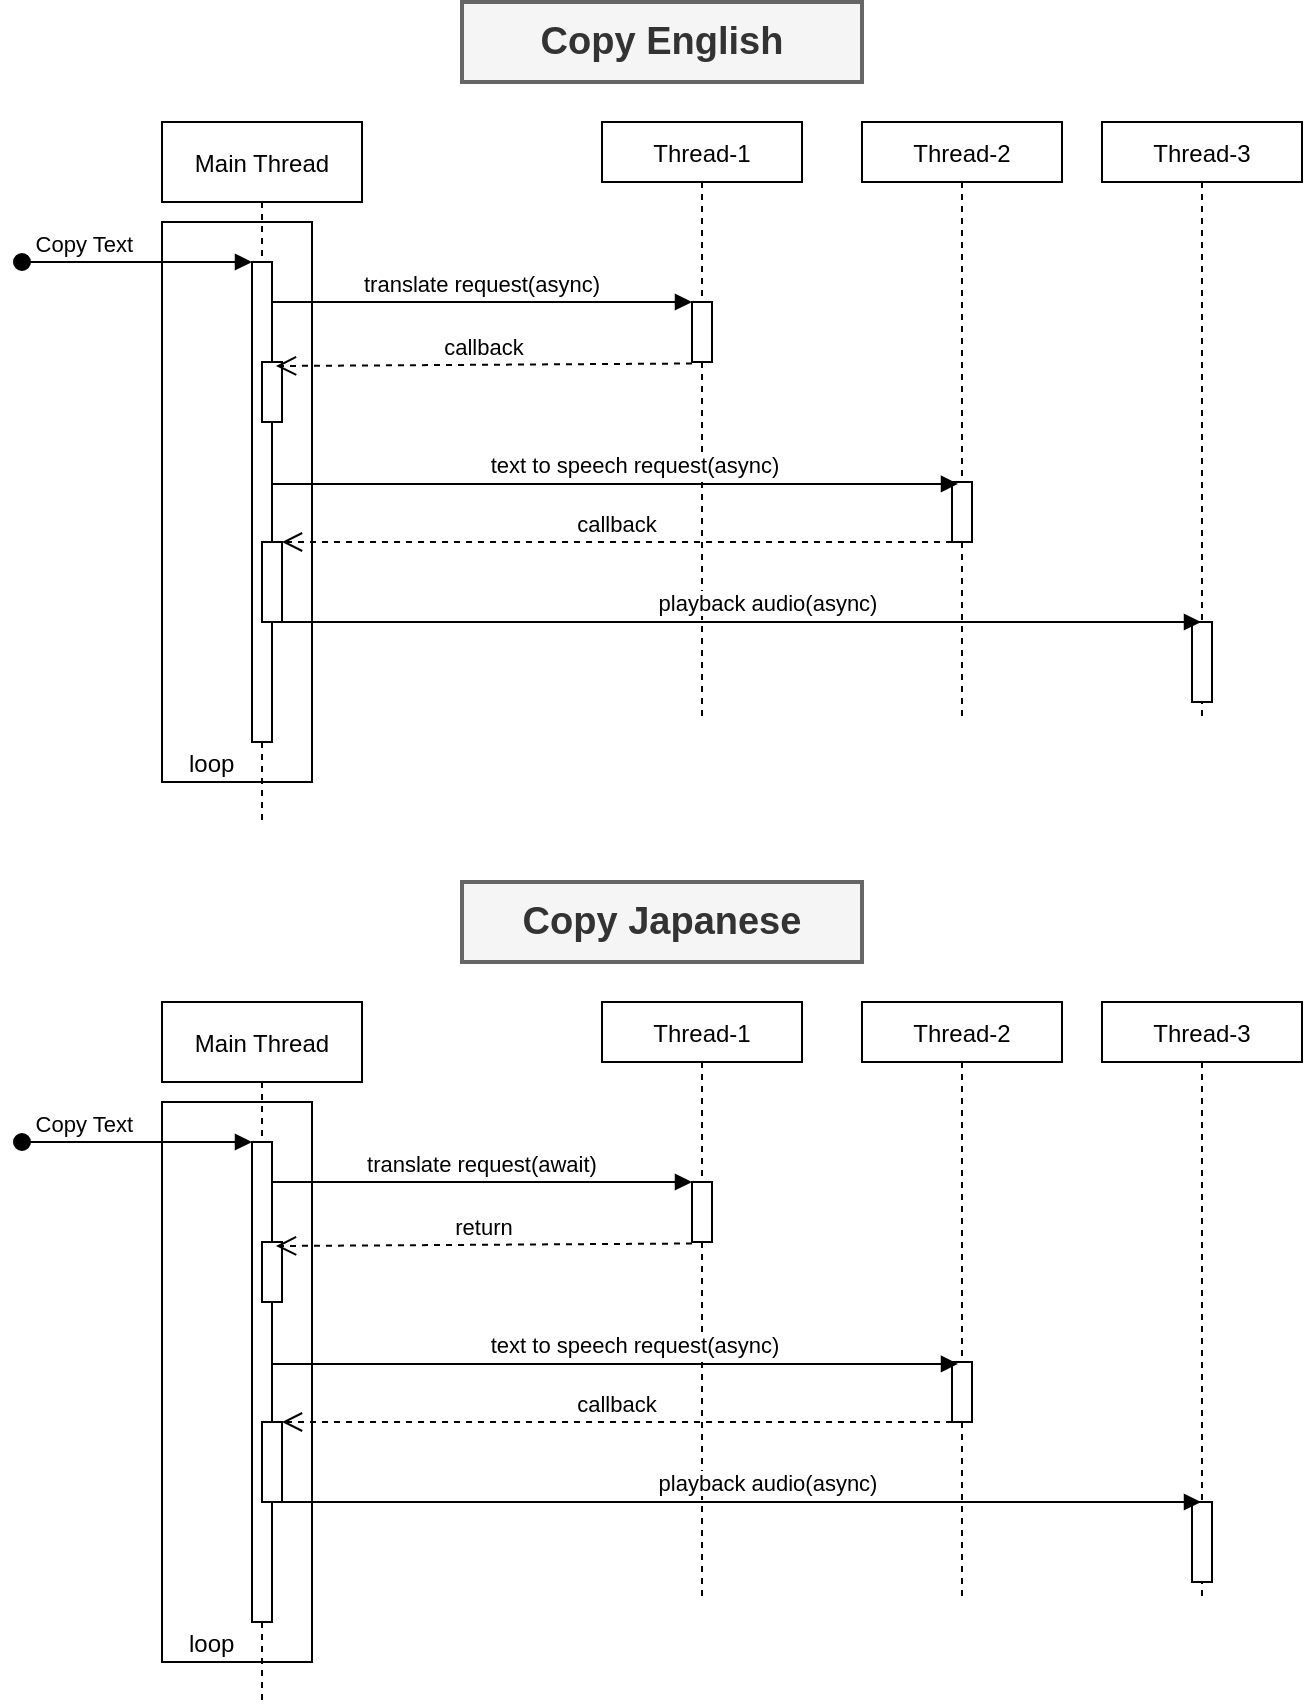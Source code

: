 <mxfile version="14.6.9" type="github">
  <diagram id="kgpKYQtTHZ0yAKxKKP6v" name="Page-1">
    <mxGraphModel dx="1422" dy="762" grid="1" gridSize="10" guides="1" tooltips="1" connect="1" arrows="1" fold="1" page="1" pageScale="1" pageWidth="850" pageHeight="1100" math="0" shadow="0">
      <root>
        <mxCell id="0" />
        <mxCell id="1" parent="0" />
        <mxCell id="JTx4G79-5E-FjnBDEjon-37" value="Thread-3" style="shape=umlLifeline;perimeter=lifelinePerimeter;container=1;collapsible=0;recursiveResize=0;rounded=0;shadow=0;strokeWidth=1;size=30;" vertex="1" parent="1">
          <mxGeometry x="590" y="80" width="100" height="300" as="geometry" />
        </mxCell>
        <mxCell id="JTx4G79-5E-FjnBDEjon-38" value="" style="points=[];perimeter=orthogonalPerimeter;rounded=0;shadow=0;strokeWidth=1;" vertex="1" parent="JTx4G79-5E-FjnBDEjon-37">
          <mxGeometry x="45" y="250" width="10" height="40" as="geometry" />
        </mxCell>
        <mxCell id="JTx4G79-5E-FjnBDEjon-15" value="" style="verticalLabelPosition=bottom;verticalAlign=top;html=1;shape=mxgraph.basic.rect;fillColor2=none;strokeWidth=1;size=20;indent=5;shadow=0;fontSize=19;fillColor=none;" vertex="1" parent="1">
          <mxGeometry x="120" y="130" width="75" height="280" as="geometry" />
        </mxCell>
        <mxCell id="3nuBFxr9cyL0pnOWT2aG-1" value="Main Thread" style="shape=umlLifeline;perimeter=lifelinePerimeter;container=1;collapsible=0;recursiveResize=0;rounded=0;shadow=0;strokeWidth=1;" parent="1" vertex="1">
          <mxGeometry x="120" y="80" width="100" height="350" as="geometry" />
        </mxCell>
        <mxCell id="3nuBFxr9cyL0pnOWT2aG-2" value="" style="points=[];perimeter=orthogonalPerimeter;rounded=0;shadow=0;strokeWidth=1;" parent="3nuBFxr9cyL0pnOWT2aG-1" vertex="1">
          <mxGeometry x="45" y="70" width="10" height="240" as="geometry" />
        </mxCell>
        <mxCell id="3nuBFxr9cyL0pnOWT2aG-3" value="Copy Text" style="verticalAlign=bottom;startArrow=oval;endArrow=block;startSize=8;shadow=0;strokeWidth=1;align=right;" parent="3nuBFxr9cyL0pnOWT2aG-1" target="3nuBFxr9cyL0pnOWT2aG-2" edge="1">
          <mxGeometry relative="1" as="geometry">
            <mxPoint x="-70" y="70" as="sourcePoint" />
          </mxGeometry>
        </mxCell>
        <mxCell id="JTx4G79-5E-FjnBDEjon-9" value="" style="points=[];perimeter=orthogonalPerimeter;rounded=0;shadow=0;strokeWidth=1;" vertex="1" parent="3nuBFxr9cyL0pnOWT2aG-1">
          <mxGeometry x="50" y="210" width="10" height="40" as="geometry" />
        </mxCell>
        <mxCell id="JTx4G79-5E-FjnBDEjon-36" value="" style="points=[];perimeter=orthogonalPerimeter;rounded=0;shadow=0;strokeWidth=1;" vertex="1" parent="3nuBFxr9cyL0pnOWT2aG-1">
          <mxGeometry x="50" y="120" width="10" height="30" as="geometry" />
        </mxCell>
        <mxCell id="3nuBFxr9cyL0pnOWT2aG-5" value="Thread-1" style="shape=umlLifeline;perimeter=lifelinePerimeter;container=1;collapsible=0;recursiveResize=0;rounded=0;shadow=0;strokeWidth=1;size=30;" parent="1" vertex="1">
          <mxGeometry x="340" y="80" width="100" height="300" as="geometry" />
        </mxCell>
        <mxCell id="3nuBFxr9cyL0pnOWT2aG-6" value="" style="points=[];perimeter=orthogonalPerimeter;rounded=0;shadow=0;strokeWidth=1;" parent="3nuBFxr9cyL0pnOWT2aG-5" vertex="1">
          <mxGeometry x="45" y="90" width="10" height="30" as="geometry" />
        </mxCell>
        <mxCell id="3nuBFxr9cyL0pnOWT2aG-7" value="callback" style="verticalAlign=bottom;endArrow=open;dashed=1;endSize=8;shadow=0;strokeWidth=1;exitX=0;exitY=1.025;exitDx=0;exitDy=0;exitPerimeter=0;entryX=0.7;entryY=0.067;entryDx=0;entryDy=0;entryPerimeter=0;" parent="1" source="3nuBFxr9cyL0pnOWT2aG-6" target="JTx4G79-5E-FjnBDEjon-36" edge="1">
          <mxGeometry relative="1" as="geometry">
            <mxPoint x="180" y="200" as="targetPoint" />
            <mxPoint x="421" y="250" as="sourcePoint" />
            <Array as="points" />
          </mxGeometry>
        </mxCell>
        <mxCell id="3nuBFxr9cyL0pnOWT2aG-8" value="translate request(async)" style="verticalAlign=bottom;endArrow=block;entryX=0;entryY=0;shadow=0;strokeWidth=1;" parent="1" source="3nuBFxr9cyL0pnOWT2aG-2" target="3nuBFxr9cyL0pnOWT2aG-6" edge="1">
          <mxGeometry relative="1" as="geometry">
            <mxPoint x="275" y="160" as="sourcePoint" />
          </mxGeometry>
        </mxCell>
        <mxCell id="JTx4G79-5E-FjnBDEjon-1" value="Thread-2" style="shape=umlLifeline;perimeter=lifelinePerimeter;container=1;collapsible=0;recursiveResize=0;rounded=0;shadow=0;strokeWidth=1;size=30;" vertex="1" parent="1">
          <mxGeometry x="470" y="80" width="100" height="300" as="geometry" />
        </mxCell>
        <mxCell id="JTx4G79-5E-FjnBDEjon-11" value="" style="points=[];perimeter=orthogonalPerimeter;rounded=0;shadow=0;strokeWidth=1;" vertex="1" parent="JTx4G79-5E-FjnBDEjon-1">
          <mxGeometry x="45" y="180" width="10" height="30" as="geometry" />
        </mxCell>
        <mxCell id="JTx4G79-5E-FjnBDEjon-5" value="Copy English" style="text;html=1;strokeColor=#666666;fillColor=#f5f5f5;align=center;verticalAlign=middle;whiteSpace=wrap;rounded=0;strokeWidth=2;perimeterSpacing=0;shadow=0;fontSize=19;fontStyle=1;fontColor=#333333;" vertex="1" parent="1">
          <mxGeometry x="270" y="20" width="200" height="40" as="geometry" />
        </mxCell>
        <mxCell id="JTx4G79-5E-FjnBDEjon-10" value="text to speech request(async)" style="verticalAlign=middle;endArrow=block;shadow=0;strokeWidth=1;entryX=0.3;entryY=0.033;entryDx=0;entryDy=0;entryPerimeter=0;" edge="1" parent="1" source="3nuBFxr9cyL0pnOWT2aG-2" target="JTx4G79-5E-FjnBDEjon-11">
          <mxGeometry x="0.059" y="10" relative="1" as="geometry">
            <mxPoint x="230" y="261" as="sourcePoint" />
            <mxPoint x="390" y="220" as="targetPoint" />
            <mxPoint as="offset" />
          </mxGeometry>
        </mxCell>
        <mxCell id="JTx4G79-5E-FjnBDEjon-14" value="callback" style="verticalAlign=bottom;endArrow=open;dashed=1;endSize=8;shadow=0;strokeWidth=1;exitX=0;exitY=1;exitDx=0;exitDy=0;exitPerimeter=0;" edge="1" parent="1" source="JTx4G79-5E-FjnBDEjon-11" target="JTx4G79-5E-FjnBDEjon-9">
          <mxGeometry relative="1" as="geometry">
            <mxPoint x="290" y="290" as="targetPoint" />
            <mxPoint x="385" y="270.75" as="sourcePoint" />
            <Array as="points" />
          </mxGeometry>
        </mxCell>
        <mxCell id="JTx4G79-5E-FjnBDEjon-17" value="loop" style="text;strokeColor=none;fillColor=none;align=left;verticalAlign=middle;spacingLeft=4;spacingRight=4;overflow=hidden;rotatable=0;points=[[0,0.5],[1,0.5]];portConstraint=eastwest;shadow=0;fontSize=12;horizontal=1;" vertex="1" parent="1">
          <mxGeometry x="127.5" y="390" width="60" height="20" as="geometry" />
        </mxCell>
        <mxCell id="JTx4G79-5E-FjnBDEjon-39" value="playback audio(async)" style="verticalAlign=middle;endArrow=block;shadow=0;strokeWidth=1;exitX=0.9;exitY=1;exitDx=0;exitDy=0;exitPerimeter=0;" edge="1" parent="1" source="JTx4G79-5E-FjnBDEjon-9" target="JTx4G79-5E-FjnBDEjon-37">
          <mxGeometry x="0.059" y="10" relative="1" as="geometry">
            <mxPoint x="180" y="330" as="sourcePoint" />
            <mxPoint x="523" y="330" as="targetPoint" />
            <mxPoint as="offset" />
          </mxGeometry>
        </mxCell>
        <mxCell id="JTx4G79-5E-FjnBDEjon-40" value="Thread-3" style="shape=umlLifeline;perimeter=lifelinePerimeter;container=1;collapsible=0;recursiveResize=0;rounded=0;shadow=0;strokeWidth=1;size=30;" vertex="1" parent="1">
          <mxGeometry x="590" y="520" width="100" height="300" as="geometry" />
        </mxCell>
        <mxCell id="JTx4G79-5E-FjnBDEjon-41" value="" style="points=[];perimeter=orthogonalPerimeter;rounded=0;shadow=0;strokeWidth=1;" vertex="1" parent="JTx4G79-5E-FjnBDEjon-40">
          <mxGeometry x="45" y="250" width="10" height="40" as="geometry" />
        </mxCell>
        <mxCell id="JTx4G79-5E-FjnBDEjon-42" value="" style="verticalLabelPosition=bottom;verticalAlign=top;html=1;shape=mxgraph.basic.rect;fillColor2=none;strokeWidth=1;size=20;indent=5;shadow=0;fontSize=19;fillColor=none;" vertex="1" parent="1">
          <mxGeometry x="120" y="570" width="75" height="280" as="geometry" />
        </mxCell>
        <mxCell id="JTx4G79-5E-FjnBDEjon-43" value="Main Thread" style="shape=umlLifeline;perimeter=lifelinePerimeter;container=1;collapsible=0;recursiveResize=0;rounded=0;shadow=0;strokeWidth=1;" vertex="1" parent="1">
          <mxGeometry x="120" y="520" width="100" height="350" as="geometry" />
        </mxCell>
        <mxCell id="JTx4G79-5E-FjnBDEjon-44" value="" style="points=[];perimeter=orthogonalPerimeter;rounded=0;shadow=0;strokeWidth=1;" vertex="1" parent="JTx4G79-5E-FjnBDEjon-43">
          <mxGeometry x="45" y="70" width="10" height="240" as="geometry" />
        </mxCell>
        <mxCell id="JTx4G79-5E-FjnBDEjon-45" value="Copy Text" style="verticalAlign=bottom;startArrow=oval;endArrow=block;startSize=8;shadow=0;strokeWidth=1;align=right;" edge="1" parent="JTx4G79-5E-FjnBDEjon-43" target="JTx4G79-5E-FjnBDEjon-44">
          <mxGeometry relative="1" as="geometry">
            <mxPoint x="-70" y="70" as="sourcePoint" />
          </mxGeometry>
        </mxCell>
        <mxCell id="JTx4G79-5E-FjnBDEjon-46" value="" style="points=[];perimeter=orthogonalPerimeter;rounded=0;shadow=0;strokeWidth=1;" vertex="1" parent="JTx4G79-5E-FjnBDEjon-43">
          <mxGeometry x="50" y="210" width="10" height="40" as="geometry" />
        </mxCell>
        <mxCell id="JTx4G79-5E-FjnBDEjon-47" value="" style="points=[];perimeter=orthogonalPerimeter;rounded=0;shadow=0;strokeWidth=1;" vertex="1" parent="JTx4G79-5E-FjnBDEjon-43">
          <mxGeometry x="50" y="120" width="10" height="30" as="geometry" />
        </mxCell>
        <mxCell id="JTx4G79-5E-FjnBDEjon-48" value="Thread-1" style="shape=umlLifeline;perimeter=lifelinePerimeter;container=1;collapsible=0;recursiveResize=0;rounded=0;shadow=0;strokeWidth=1;size=30;" vertex="1" parent="1">
          <mxGeometry x="340" y="520" width="100" height="300" as="geometry" />
        </mxCell>
        <mxCell id="JTx4G79-5E-FjnBDEjon-49" value="" style="points=[];perimeter=orthogonalPerimeter;rounded=0;shadow=0;strokeWidth=1;" vertex="1" parent="JTx4G79-5E-FjnBDEjon-48">
          <mxGeometry x="45" y="90" width="10" height="30" as="geometry" />
        </mxCell>
        <mxCell id="JTx4G79-5E-FjnBDEjon-50" value="return" style="verticalAlign=bottom;endArrow=open;dashed=1;endSize=8;shadow=0;strokeWidth=1;exitX=0;exitY=1.025;exitDx=0;exitDy=0;exitPerimeter=0;entryX=0.7;entryY=0.067;entryDx=0;entryDy=0;entryPerimeter=0;" edge="1" parent="1" source="JTx4G79-5E-FjnBDEjon-49" target="JTx4G79-5E-FjnBDEjon-47">
          <mxGeometry relative="1" as="geometry">
            <mxPoint x="180" y="640" as="targetPoint" />
            <mxPoint x="421" y="690" as="sourcePoint" />
            <Array as="points" />
          </mxGeometry>
        </mxCell>
        <mxCell id="JTx4G79-5E-FjnBDEjon-51" value="translate request(await)" style="verticalAlign=bottom;endArrow=block;entryX=0;entryY=0;shadow=0;strokeWidth=1;" edge="1" parent="1" source="JTx4G79-5E-FjnBDEjon-44" target="JTx4G79-5E-FjnBDEjon-49">
          <mxGeometry relative="1" as="geometry">
            <mxPoint x="275" y="600" as="sourcePoint" />
          </mxGeometry>
        </mxCell>
        <mxCell id="JTx4G79-5E-FjnBDEjon-52" value="Thread-2" style="shape=umlLifeline;perimeter=lifelinePerimeter;container=1;collapsible=0;recursiveResize=0;rounded=0;shadow=0;strokeWidth=1;size=30;" vertex="1" parent="1">
          <mxGeometry x="470" y="520" width="100" height="300" as="geometry" />
        </mxCell>
        <mxCell id="JTx4G79-5E-FjnBDEjon-53" value="" style="points=[];perimeter=orthogonalPerimeter;rounded=0;shadow=0;strokeWidth=1;" vertex="1" parent="JTx4G79-5E-FjnBDEjon-52">
          <mxGeometry x="45" y="180" width="10" height="30" as="geometry" />
        </mxCell>
        <mxCell id="JTx4G79-5E-FjnBDEjon-54" value="Copy Japanese" style="text;html=1;strokeColor=#666666;fillColor=#f5f5f5;align=center;verticalAlign=middle;whiteSpace=wrap;rounded=0;strokeWidth=2;perimeterSpacing=0;shadow=0;fontSize=19;fontStyle=1;fontColor=#333333;" vertex="1" parent="1">
          <mxGeometry x="270" y="460" width="200" height="40" as="geometry" />
        </mxCell>
        <mxCell id="JTx4G79-5E-FjnBDEjon-55" value="text to speech request(async)" style="verticalAlign=middle;endArrow=block;shadow=0;strokeWidth=1;entryX=0.3;entryY=0.033;entryDx=0;entryDy=0;entryPerimeter=0;" edge="1" parent="1" source="JTx4G79-5E-FjnBDEjon-44" target="JTx4G79-5E-FjnBDEjon-53">
          <mxGeometry x="0.059" y="10" relative="1" as="geometry">
            <mxPoint x="230" y="701" as="sourcePoint" />
            <mxPoint x="390" y="660" as="targetPoint" />
            <mxPoint as="offset" />
          </mxGeometry>
        </mxCell>
        <mxCell id="JTx4G79-5E-FjnBDEjon-56" value="callback" style="verticalAlign=bottom;endArrow=open;dashed=1;endSize=8;shadow=0;strokeWidth=1;exitX=0;exitY=1;exitDx=0;exitDy=0;exitPerimeter=0;" edge="1" parent="1" source="JTx4G79-5E-FjnBDEjon-53" target="JTx4G79-5E-FjnBDEjon-46">
          <mxGeometry relative="1" as="geometry">
            <mxPoint x="290" y="730" as="targetPoint" />
            <mxPoint x="385" y="710.75" as="sourcePoint" />
            <Array as="points" />
          </mxGeometry>
        </mxCell>
        <mxCell id="JTx4G79-5E-FjnBDEjon-57" value="loop" style="text;strokeColor=none;fillColor=none;align=left;verticalAlign=middle;spacingLeft=4;spacingRight=4;overflow=hidden;rotatable=0;points=[[0,0.5],[1,0.5]];portConstraint=eastwest;shadow=0;fontSize=12;horizontal=1;" vertex="1" parent="1">
          <mxGeometry x="127.5" y="830" width="60" height="20" as="geometry" />
        </mxCell>
        <mxCell id="JTx4G79-5E-FjnBDEjon-58" value="playback audio(async)" style="verticalAlign=middle;endArrow=block;shadow=0;strokeWidth=1;exitX=0.9;exitY=1;exitDx=0;exitDy=0;exitPerimeter=0;" edge="1" parent="1" source="JTx4G79-5E-FjnBDEjon-46" target="JTx4G79-5E-FjnBDEjon-40">
          <mxGeometry x="0.059" y="10" relative="1" as="geometry">
            <mxPoint x="180" y="770" as="sourcePoint" />
            <mxPoint x="523" y="770" as="targetPoint" />
            <mxPoint as="offset" />
          </mxGeometry>
        </mxCell>
      </root>
    </mxGraphModel>
  </diagram>
</mxfile>
